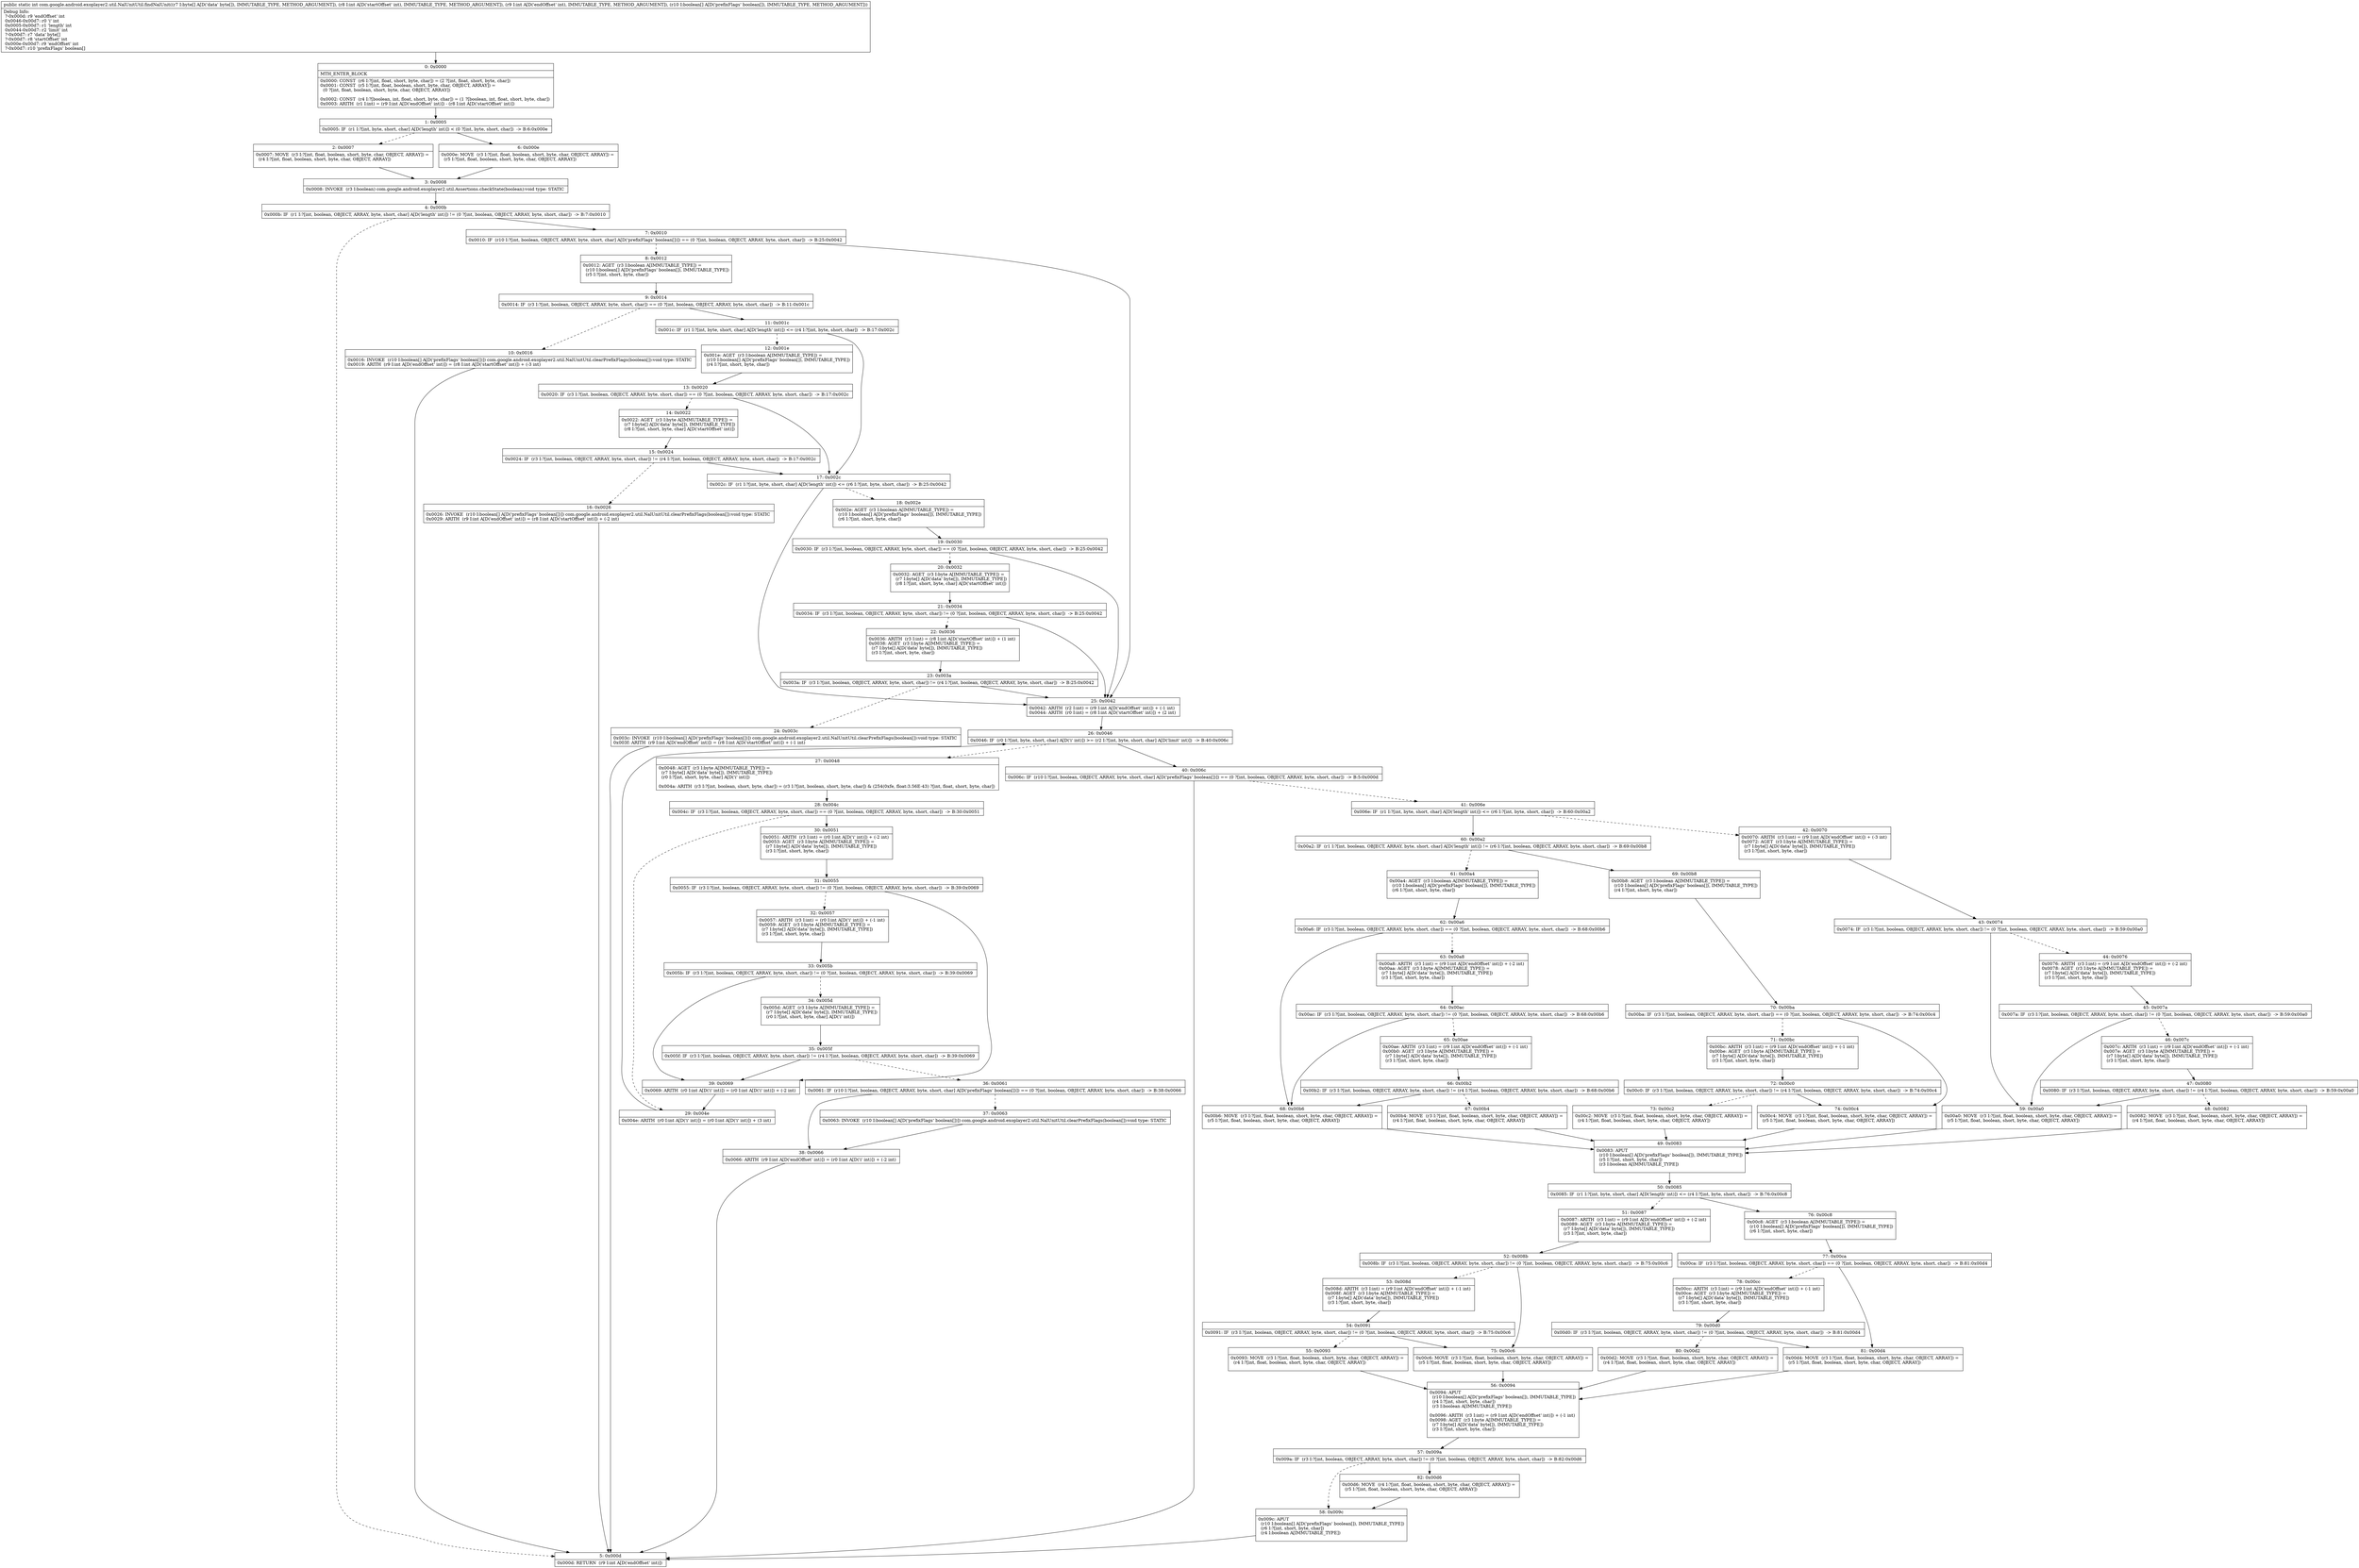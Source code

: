 digraph "CFG forcom.google.android.exoplayer2.util.NalUnitUtil.findNalUnit([BII[Z)I" {
Node_0 [shape=record,label="{0\:\ 0x0000|MTH_ENTER_BLOCK\l|0x0000: CONST  (r6 I:?[int, float, short, byte, char]) = (2 ?[int, float, short, byte, char]) \l0x0001: CONST  (r5 I:?[int, float, boolean, short, byte, char, OBJECT, ARRAY]) = \l  (0 ?[int, float, boolean, short, byte, char, OBJECT, ARRAY])\l \l0x0002: CONST  (r4 I:?[boolean, int, float, short, byte, char]) = (1 ?[boolean, int, float, short, byte, char]) \l0x0003: ARITH  (r1 I:int) = (r9 I:int A[D('endOffset' int)]) \- (r8 I:int A[D('startOffset' int)]) \l}"];
Node_1 [shape=record,label="{1\:\ 0x0005|0x0005: IF  (r1 I:?[int, byte, short, char] A[D('length' int)]) \< (0 ?[int, byte, short, char])  \-\> B:6:0x000e \l}"];
Node_2 [shape=record,label="{2\:\ 0x0007|0x0007: MOVE  (r3 I:?[int, float, boolean, short, byte, char, OBJECT, ARRAY]) = \l  (r4 I:?[int, float, boolean, short, byte, char, OBJECT, ARRAY])\l \l}"];
Node_3 [shape=record,label="{3\:\ 0x0008|0x0008: INVOKE  (r3 I:boolean) com.google.android.exoplayer2.util.Assertions.checkState(boolean):void type: STATIC \l}"];
Node_4 [shape=record,label="{4\:\ 0x000b|0x000b: IF  (r1 I:?[int, boolean, OBJECT, ARRAY, byte, short, char] A[D('length' int)]) != (0 ?[int, boolean, OBJECT, ARRAY, byte, short, char])  \-\> B:7:0x0010 \l}"];
Node_5 [shape=record,label="{5\:\ 0x000d|0x000d: RETURN  (r9 I:int A[D('endOffset' int)]) \l}"];
Node_6 [shape=record,label="{6\:\ 0x000e|0x000e: MOVE  (r3 I:?[int, float, boolean, short, byte, char, OBJECT, ARRAY]) = \l  (r5 I:?[int, float, boolean, short, byte, char, OBJECT, ARRAY])\l \l}"];
Node_7 [shape=record,label="{7\:\ 0x0010|0x0010: IF  (r10 I:?[int, boolean, OBJECT, ARRAY, byte, short, char] A[D('prefixFlags' boolean[])]) == (0 ?[int, boolean, OBJECT, ARRAY, byte, short, char])  \-\> B:25:0x0042 \l}"];
Node_8 [shape=record,label="{8\:\ 0x0012|0x0012: AGET  (r3 I:boolean A[IMMUTABLE_TYPE]) = \l  (r10 I:boolean[] A[D('prefixFlags' boolean[]), IMMUTABLE_TYPE])\l  (r5 I:?[int, short, byte, char])\l \l}"];
Node_9 [shape=record,label="{9\:\ 0x0014|0x0014: IF  (r3 I:?[int, boolean, OBJECT, ARRAY, byte, short, char]) == (0 ?[int, boolean, OBJECT, ARRAY, byte, short, char])  \-\> B:11:0x001c \l}"];
Node_10 [shape=record,label="{10\:\ 0x0016|0x0016: INVOKE  (r10 I:boolean[] A[D('prefixFlags' boolean[])]) com.google.android.exoplayer2.util.NalUnitUtil.clearPrefixFlags(boolean[]):void type: STATIC \l0x0019: ARITH  (r9 I:int A[D('endOffset' int)]) = (r8 I:int A[D('startOffset' int)]) + (\-3 int) \l}"];
Node_11 [shape=record,label="{11\:\ 0x001c|0x001c: IF  (r1 I:?[int, byte, short, char] A[D('length' int)]) \<= (r4 I:?[int, byte, short, char])  \-\> B:17:0x002c \l}"];
Node_12 [shape=record,label="{12\:\ 0x001e|0x001e: AGET  (r3 I:boolean A[IMMUTABLE_TYPE]) = \l  (r10 I:boolean[] A[D('prefixFlags' boolean[]), IMMUTABLE_TYPE])\l  (r4 I:?[int, short, byte, char])\l \l}"];
Node_13 [shape=record,label="{13\:\ 0x0020|0x0020: IF  (r3 I:?[int, boolean, OBJECT, ARRAY, byte, short, char]) == (0 ?[int, boolean, OBJECT, ARRAY, byte, short, char])  \-\> B:17:0x002c \l}"];
Node_14 [shape=record,label="{14\:\ 0x0022|0x0022: AGET  (r3 I:byte A[IMMUTABLE_TYPE]) = \l  (r7 I:byte[] A[D('data' byte[]), IMMUTABLE_TYPE])\l  (r8 I:?[int, short, byte, char] A[D('startOffset' int)])\l \l}"];
Node_15 [shape=record,label="{15\:\ 0x0024|0x0024: IF  (r3 I:?[int, boolean, OBJECT, ARRAY, byte, short, char]) != (r4 I:?[int, boolean, OBJECT, ARRAY, byte, short, char])  \-\> B:17:0x002c \l}"];
Node_16 [shape=record,label="{16\:\ 0x0026|0x0026: INVOKE  (r10 I:boolean[] A[D('prefixFlags' boolean[])]) com.google.android.exoplayer2.util.NalUnitUtil.clearPrefixFlags(boolean[]):void type: STATIC \l0x0029: ARITH  (r9 I:int A[D('endOffset' int)]) = (r8 I:int A[D('startOffset' int)]) + (\-2 int) \l}"];
Node_17 [shape=record,label="{17\:\ 0x002c|0x002c: IF  (r1 I:?[int, byte, short, char] A[D('length' int)]) \<= (r6 I:?[int, byte, short, char])  \-\> B:25:0x0042 \l}"];
Node_18 [shape=record,label="{18\:\ 0x002e|0x002e: AGET  (r3 I:boolean A[IMMUTABLE_TYPE]) = \l  (r10 I:boolean[] A[D('prefixFlags' boolean[]), IMMUTABLE_TYPE])\l  (r6 I:?[int, short, byte, char])\l \l}"];
Node_19 [shape=record,label="{19\:\ 0x0030|0x0030: IF  (r3 I:?[int, boolean, OBJECT, ARRAY, byte, short, char]) == (0 ?[int, boolean, OBJECT, ARRAY, byte, short, char])  \-\> B:25:0x0042 \l}"];
Node_20 [shape=record,label="{20\:\ 0x0032|0x0032: AGET  (r3 I:byte A[IMMUTABLE_TYPE]) = \l  (r7 I:byte[] A[D('data' byte[]), IMMUTABLE_TYPE])\l  (r8 I:?[int, short, byte, char] A[D('startOffset' int)])\l \l}"];
Node_21 [shape=record,label="{21\:\ 0x0034|0x0034: IF  (r3 I:?[int, boolean, OBJECT, ARRAY, byte, short, char]) != (0 ?[int, boolean, OBJECT, ARRAY, byte, short, char])  \-\> B:25:0x0042 \l}"];
Node_22 [shape=record,label="{22\:\ 0x0036|0x0036: ARITH  (r3 I:int) = (r8 I:int A[D('startOffset' int)]) + (1 int) \l0x0038: AGET  (r3 I:byte A[IMMUTABLE_TYPE]) = \l  (r7 I:byte[] A[D('data' byte[]), IMMUTABLE_TYPE])\l  (r3 I:?[int, short, byte, char])\l \l}"];
Node_23 [shape=record,label="{23\:\ 0x003a|0x003a: IF  (r3 I:?[int, boolean, OBJECT, ARRAY, byte, short, char]) != (r4 I:?[int, boolean, OBJECT, ARRAY, byte, short, char])  \-\> B:25:0x0042 \l}"];
Node_24 [shape=record,label="{24\:\ 0x003c|0x003c: INVOKE  (r10 I:boolean[] A[D('prefixFlags' boolean[])]) com.google.android.exoplayer2.util.NalUnitUtil.clearPrefixFlags(boolean[]):void type: STATIC \l0x003f: ARITH  (r9 I:int A[D('endOffset' int)]) = (r8 I:int A[D('startOffset' int)]) + (\-1 int) \l}"];
Node_25 [shape=record,label="{25\:\ 0x0042|0x0042: ARITH  (r2 I:int) = (r9 I:int A[D('endOffset' int)]) + (\-1 int) \l0x0044: ARITH  (r0 I:int) = (r8 I:int A[D('startOffset' int)]) + (2 int) \l}"];
Node_26 [shape=record,label="{26\:\ 0x0046|0x0046: IF  (r0 I:?[int, byte, short, char] A[D('i' int)]) \>= (r2 I:?[int, byte, short, char] A[D('limit' int)])  \-\> B:40:0x006c \l}"];
Node_27 [shape=record,label="{27\:\ 0x0048|0x0048: AGET  (r3 I:byte A[IMMUTABLE_TYPE]) = \l  (r7 I:byte[] A[D('data' byte[]), IMMUTABLE_TYPE])\l  (r0 I:?[int, short, byte, char] A[D('i' int)])\l \l0x004a: ARITH  (r3 I:?[int, boolean, short, byte, char]) = (r3 I:?[int, boolean, short, byte, char]) & (254(0xfe, float:3.56E\-43) ?[int, float, short, byte, char]) \l}"];
Node_28 [shape=record,label="{28\:\ 0x004c|0x004c: IF  (r3 I:?[int, boolean, OBJECT, ARRAY, byte, short, char]) == (0 ?[int, boolean, OBJECT, ARRAY, byte, short, char])  \-\> B:30:0x0051 \l}"];
Node_29 [shape=record,label="{29\:\ 0x004e|0x004e: ARITH  (r0 I:int A[D('i' int)]) = (r0 I:int A[D('i' int)]) + (3 int) \l}"];
Node_30 [shape=record,label="{30\:\ 0x0051|0x0051: ARITH  (r3 I:int) = (r0 I:int A[D('i' int)]) + (\-2 int) \l0x0053: AGET  (r3 I:byte A[IMMUTABLE_TYPE]) = \l  (r7 I:byte[] A[D('data' byte[]), IMMUTABLE_TYPE])\l  (r3 I:?[int, short, byte, char])\l \l}"];
Node_31 [shape=record,label="{31\:\ 0x0055|0x0055: IF  (r3 I:?[int, boolean, OBJECT, ARRAY, byte, short, char]) != (0 ?[int, boolean, OBJECT, ARRAY, byte, short, char])  \-\> B:39:0x0069 \l}"];
Node_32 [shape=record,label="{32\:\ 0x0057|0x0057: ARITH  (r3 I:int) = (r0 I:int A[D('i' int)]) + (\-1 int) \l0x0059: AGET  (r3 I:byte A[IMMUTABLE_TYPE]) = \l  (r7 I:byte[] A[D('data' byte[]), IMMUTABLE_TYPE])\l  (r3 I:?[int, short, byte, char])\l \l}"];
Node_33 [shape=record,label="{33\:\ 0x005b|0x005b: IF  (r3 I:?[int, boolean, OBJECT, ARRAY, byte, short, char]) != (0 ?[int, boolean, OBJECT, ARRAY, byte, short, char])  \-\> B:39:0x0069 \l}"];
Node_34 [shape=record,label="{34\:\ 0x005d|0x005d: AGET  (r3 I:byte A[IMMUTABLE_TYPE]) = \l  (r7 I:byte[] A[D('data' byte[]), IMMUTABLE_TYPE])\l  (r0 I:?[int, short, byte, char] A[D('i' int)])\l \l}"];
Node_35 [shape=record,label="{35\:\ 0x005f|0x005f: IF  (r3 I:?[int, boolean, OBJECT, ARRAY, byte, short, char]) != (r4 I:?[int, boolean, OBJECT, ARRAY, byte, short, char])  \-\> B:39:0x0069 \l}"];
Node_36 [shape=record,label="{36\:\ 0x0061|0x0061: IF  (r10 I:?[int, boolean, OBJECT, ARRAY, byte, short, char] A[D('prefixFlags' boolean[])]) == (0 ?[int, boolean, OBJECT, ARRAY, byte, short, char])  \-\> B:38:0x0066 \l}"];
Node_37 [shape=record,label="{37\:\ 0x0063|0x0063: INVOKE  (r10 I:boolean[] A[D('prefixFlags' boolean[])]) com.google.android.exoplayer2.util.NalUnitUtil.clearPrefixFlags(boolean[]):void type: STATIC \l}"];
Node_38 [shape=record,label="{38\:\ 0x0066|0x0066: ARITH  (r9 I:int A[D('endOffset' int)]) = (r0 I:int A[D('i' int)]) + (\-2 int) \l}"];
Node_39 [shape=record,label="{39\:\ 0x0069|0x0069: ARITH  (r0 I:int A[D('i' int)]) = (r0 I:int A[D('i' int)]) + (\-2 int) \l}"];
Node_40 [shape=record,label="{40\:\ 0x006c|0x006c: IF  (r10 I:?[int, boolean, OBJECT, ARRAY, byte, short, char] A[D('prefixFlags' boolean[])]) == (0 ?[int, boolean, OBJECT, ARRAY, byte, short, char])  \-\> B:5:0x000d \l}"];
Node_41 [shape=record,label="{41\:\ 0x006e|0x006e: IF  (r1 I:?[int, byte, short, char] A[D('length' int)]) \<= (r6 I:?[int, byte, short, char])  \-\> B:60:0x00a2 \l}"];
Node_42 [shape=record,label="{42\:\ 0x0070|0x0070: ARITH  (r3 I:int) = (r9 I:int A[D('endOffset' int)]) + (\-3 int) \l0x0072: AGET  (r3 I:byte A[IMMUTABLE_TYPE]) = \l  (r7 I:byte[] A[D('data' byte[]), IMMUTABLE_TYPE])\l  (r3 I:?[int, short, byte, char])\l \l}"];
Node_43 [shape=record,label="{43\:\ 0x0074|0x0074: IF  (r3 I:?[int, boolean, OBJECT, ARRAY, byte, short, char]) != (0 ?[int, boolean, OBJECT, ARRAY, byte, short, char])  \-\> B:59:0x00a0 \l}"];
Node_44 [shape=record,label="{44\:\ 0x0076|0x0076: ARITH  (r3 I:int) = (r9 I:int A[D('endOffset' int)]) + (\-2 int) \l0x0078: AGET  (r3 I:byte A[IMMUTABLE_TYPE]) = \l  (r7 I:byte[] A[D('data' byte[]), IMMUTABLE_TYPE])\l  (r3 I:?[int, short, byte, char])\l \l}"];
Node_45 [shape=record,label="{45\:\ 0x007a|0x007a: IF  (r3 I:?[int, boolean, OBJECT, ARRAY, byte, short, char]) != (0 ?[int, boolean, OBJECT, ARRAY, byte, short, char])  \-\> B:59:0x00a0 \l}"];
Node_46 [shape=record,label="{46\:\ 0x007c|0x007c: ARITH  (r3 I:int) = (r9 I:int A[D('endOffset' int)]) + (\-1 int) \l0x007e: AGET  (r3 I:byte A[IMMUTABLE_TYPE]) = \l  (r7 I:byte[] A[D('data' byte[]), IMMUTABLE_TYPE])\l  (r3 I:?[int, short, byte, char])\l \l}"];
Node_47 [shape=record,label="{47\:\ 0x0080|0x0080: IF  (r3 I:?[int, boolean, OBJECT, ARRAY, byte, short, char]) != (r4 I:?[int, boolean, OBJECT, ARRAY, byte, short, char])  \-\> B:59:0x00a0 \l}"];
Node_48 [shape=record,label="{48\:\ 0x0082|0x0082: MOVE  (r3 I:?[int, float, boolean, short, byte, char, OBJECT, ARRAY]) = \l  (r4 I:?[int, float, boolean, short, byte, char, OBJECT, ARRAY])\l \l}"];
Node_49 [shape=record,label="{49\:\ 0x0083|0x0083: APUT  \l  (r10 I:boolean[] A[D('prefixFlags' boolean[]), IMMUTABLE_TYPE])\l  (r5 I:?[int, short, byte, char])\l  (r3 I:boolean A[IMMUTABLE_TYPE])\l \l}"];
Node_50 [shape=record,label="{50\:\ 0x0085|0x0085: IF  (r1 I:?[int, byte, short, char] A[D('length' int)]) \<= (r4 I:?[int, byte, short, char])  \-\> B:76:0x00c8 \l}"];
Node_51 [shape=record,label="{51\:\ 0x0087|0x0087: ARITH  (r3 I:int) = (r9 I:int A[D('endOffset' int)]) + (\-2 int) \l0x0089: AGET  (r3 I:byte A[IMMUTABLE_TYPE]) = \l  (r7 I:byte[] A[D('data' byte[]), IMMUTABLE_TYPE])\l  (r3 I:?[int, short, byte, char])\l \l}"];
Node_52 [shape=record,label="{52\:\ 0x008b|0x008b: IF  (r3 I:?[int, boolean, OBJECT, ARRAY, byte, short, char]) != (0 ?[int, boolean, OBJECT, ARRAY, byte, short, char])  \-\> B:75:0x00c6 \l}"];
Node_53 [shape=record,label="{53\:\ 0x008d|0x008d: ARITH  (r3 I:int) = (r9 I:int A[D('endOffset' int)]) + (\-1 int) \l0x008f: AGET  (r3 I:byte A[IMMUTABLE_TYPE]) = \l  (r7 I:byte[] A[D('data' byte[]), IMMUTABLE_TYPE])\l  (r3 I:?[int, short, byte, char])\l \l}"];
Node_54 [shape=record,label="{54\:\ 0x0091|0x0091: IF  (r3 I:?[int, boolean, OBJECT, ARRAY, byte, short, char]) != (0 ?[int, boolean, OBJECT, ARRAY, byte, short, char])  \-\> B:75:0x00c6 \l}"];
Node_55 [shape=record,label="{55\:\ 0x0093|0x0093: MOVE  (r3 I:?[int, float, boolean, short, byte, char, OBJECT, ARRAY]) = \l  (r4 I:?[int, float, boolean, short, byte, char, OBJECT, ARRAY])\l \l}"];
Node_56 [shape=record,label="{56\:\ 0x0094|0x0094: APUT  \l  (r10 I:boolean[] A[D('prefixFlags' boolean[]), IMMUTABLE_TYPE])\l  (r4 I:?[int, short, byte, char])\l  (r3 I:boolean A[IMMUTABLE_TYPE])\l \l0x0096: ARITH  (r3 I:int) = (r9 I:int A[D('endOffset' int)]) + (\-1 int) \l0x0098: AGET  (r3 I:byte A[IMMUTABLE_TYPE]) = \l  (r7 I:byte[] A[D('data' byte[]), IMMUTABLE_TYPE])\l  (r3 I:?[int, short, byte, char])\l \l}"];
Node_57 [shape=record,label="{57\:\ 0x009a|0x009a: IF  (r3 I:?[int, boolean, OBJECT, ARRAY, byte, short, char]) != (0 ?[int, boolean, OBJECT, ARRAY, byte, short, char])  \-\> B:82:0x00d6 \l}"];
Node_58 [shape=record,label="{58\:\ 0x009c|0x009c: APUT  \l  (r10 I:boolean[] A[D('prefixFlags' boolean[]), IMMUTABLE_TYPE])\l  (r6 I:?[int, short, byte, char])\l  (r4 I:boolean A[IMMUTABLE_TYPE])\l \l}"];
Node_59 [shape=record,label="{59\:\ 0x00a0|0x00a0: MOVE  (r3 I:?[int, float, boolean, short, byte, char, OBJECT, ARRAY]) = \l  (r5 I:?[int, float, boolean, short, byte, char, OBJECT, ARRAY])\l \l}"];
Node_60 [shape=record,label="{60\:\ 0x00a2|0x00a2: IF  (r1 I:?[int, boolean, OBJECT, ARRAY, byte, short, char] A[D('length' int)]) != (r6 I:?[int, boolean, OBJECT, ARRAY, byte, short, char])  \-\> B:69:0x00b8 \l}"];
Node_61 [shape=record,label="{61\:\ 0x00a4|0x00a4: AGET  (r3 I:boolean A[IMMUTABLE_TYPE]) = \l  (r10 I:boolean[] A[D('prefixFlags' boolean[]), IMMUTABLE_TYPE])\l  (r6 I:?[int, short, byte, char])\l \l}"];
Node_62 [shape=record,label="{62\:\ 0x00a6|0x00a6: IF  (r3 I:?[int, boolean, OBJECT, ARRAY, byte, short, char]) == (0 ?[int, boolean, OBJECT, ARRAY, byte, short, char])  \-\> B:68:0x00b6 \l}"];
Node_63 [shape=record,label="{63\:\ 0x00a8|0x00a8: ARITH  (r3 I:int) = (r9 I:int A[D('endOffset' int)]) + (\-2 int) \l0x00aa: AGET  (r3 I:byte A[IMMUTABLE_TYPE]) = \l  (r7 I:byte[] A[D('data' byte[]), IMMUTABLE_TYPE])\l  (r3 I:?[int, short, byte, char])\l \l}"];
Node_64 [shape=record,label="{64\:\ 0x00ac|0x00ac: IF  (r3 I:?[int, boolean, OBJECT, ARRAY, byte, short, char]) != (0 ?[int, boolean, OBJECT, ARRAY, byte, short, char])  \-\> B:68:0x00b6 \l}"];
Node_65 [shape=record,label="{65\:\ 0x00ae|0x00ae: ARITH  (r3 I:int) = (r9 I:int A[D('endOffset' int)]) + (\-1 int) \l0x00b0: AGET  (r3 I:byte A[IMMUTABLE_TYPE]) = \l  (r7 I:byte[] A[D('data' byte[]), IMMUTABLE_TYPE])\l  (r3 I:?[int, short, byte, char])\l \l}"];
Node_66 [shape=record,label="{66\:\ 0x00b2|0x00b2: IF  (r3 I:?[int, boolean, OBJECT, ARRAY, byte, short, char]) != (r4 I:?[int, boolean, OBJECT, ARRAY, byte, short, char])  \-\> B:68:0x00b6 \l}"];
Node_67 [shape=record,label="{67\:\ 0x00b4|0x00b4: MOVE  (r3 I:?[int, float, boolean, short, byte, char, OBJECT, ARRAY]) = \l  (r4 I:?[int, float, boolean, short, byte, char, OBJECT, ARRAY])\l \l}"];
Node_68 [shape=record,label="{68\:\ 0x00b6|0x00b6: MOVE  (r3 I:?[int, float, boolean, short, byte, char, OBJECT, ARRAY]) = \l  (r5 I:?[int, float, boolean, short, byte, char, OBJECT, ARRAY])\l \l}"];
Node_69 [shape=record,label="{69\:\ 0x00b8|0x00b8: AGET  (r3 I:boolean A[IMMUTABLE_TYPE]) = \l  (r10 I:boolean[] A[D('prefixFlags' boolean[]), IMMUTABLE_TYPE])\l  (r4 I:?[int, short, byte, char])\l \l}"];
Node_70 [shape=record,label="{70\:\ 0x00ba|0x00ba: IF  (r3 I:?[int, boolean, OBJECT, ARRAY, byte, short, char]) == (0 ?[int, boolean, OBJECT, ARRAY, byte, short, char])  \-\> B:74:0x00c4 \l}"];
Node_71 [shape=record,label="{71\:\ 0x00bc|0x00bc: ARITH  (r3 I:int) = (r9 I:int A[D('endOffset' int)]) + (\-1 int) \l0x00be: AGET  (r3 I:byte A[IMMUTABLE_TYPE]) = \l  (r7 I:byte[] A[D('data' byte[]), IMMUTABLE_TYPE])\l  (r3 I:?[int, short, byte, char])\l \l}"];
Node_72 [shape=record,label="{72\:\ 0x00c0|0x00c0: IF  (r3 I:?[int, boolean, OBJECT, ARRAY, byte, short, char]) != (r4 I:?[int, boolean, OBJECT, ARRAY, byte, short, char])  \-\> B:74:0x00c4 \l}"];
Node_73 [shape=record,label="{73\:\ 0x00c2|0x00c2: MOVE  (r3 I:?[int, float, boolean, short, byte, char, OBJECT, ARRAY]) = \l  (r4 I:?[int, float, boolean, short, byte, char, OBJECT, ARRAY])\l \l}"];
Node_74 [shape=record,label="{74\:\ 0x00c4|0x00c4: MOVE  (r3 I:?[int, float, boolean, short, byte, char, OBJECT, ARRAY]) = \l  (r5 I:?[int, float, boolean, short, byte, char, OBJECT, ARRAY])\l \l}"];
Node_75 [shape=record,label="{75\:\ 0x00c6|0x00c6: MOVE  (r3 I:?[int, float, boolean, short, byte, char, OBJECT, ARRAY]) = \l  (r5 I:?[int, float, boolean, short, byte, char, OBJECT, ARRAY])\l \l}"];
Node_76 [shape=record,label="{76\:\ 0x00c8|0x00c8: AGET  (r3 I:boolean A[IMMUTABLE_TYPE]) = \l  (r10 I:boolean[] A[D('prefixFlags' boolean[]), IMMUTABLE_TYPE])\l  (r6 I:?[int, short, byte, char])\l \l}"];
Node_77 [shape=record,label="{77\:\ 0x00ca|0x00ca: IF  (r3 I:?[int, boolean, OBJECT, ARRAY, byte, short, char]) == (0 ?[int, boolean, OBJECT, ARRAY, byte, short, char])  \-\> B:81:0x00d4 \l}"];
Node_78 [shape=record,label="{78\:\ 0x00cc|0x00cc: ARITH  (r3 I:int) = (r9 I:int A[D('endOffset' int)]) + (\-1 int) \l0x00ce: AGET  (r3 I:byte A[IMMUTABLE_TYPE]) = \l  (r7 I:byte[] A[D('data' byte[]), IMMUTABLE_TYPE])\l  (r3 I:?[int, short, byte, char])\l \l}"];
Node_79 [shape=record,label="{79\:\ 0x00d0|0x00d0: IF  (r3 I:?[int, boolean, OBJECT, ARRAY, byte, short, char]) != (0 ?[int, boolean, OBJECT, ARRAY, byte, short, char])  \-\> B:81:0x00d4 \l}"];
Node_80 [shape=record,label="{80\:\ 0x00d2|0x00d2: MOVE  (r3 I:?[int, float, boolean, short, byte, char, OBJECT, ARRAY]) = \l  (r4 I:?[int, float, boolean, short, byte, char, OBJECT, ARRAY])\l \l}"];
Node_81 [shape=record,label="{81\:\ 0x00d4|0x00d4: MOVE  (r3 I:?[int, float, boolean, short, byte, char, OBJECT, ARRAY]) = \l  (r5 I:?[int, float, boolean, short, byte, char, OBJECT, ARRAY])\l \l}"];
Node_82 [shape=record,label="{82\:\ 0x00d6|0x00d6: MOVE  (r4 I:?[int, float, boolean, short, byte, char, OBJECT, ARRAY]) = \l  (r5 I:?[int, float, boolean, short, byte, char, OBJECT, ARRAY])\l \l}"];
MethodNode[shape=record,label="{public static int com.google.android.exoplayer2.util.NalUnitUtil.findNalUnit((r7 I:byte[] A[D('data' byte[]), IMMUTABLE_TYPE, METHOD_ARGUMENT]), (r8 I:int A[D('startOffset' int), IMMUTABLE_TYPE, METHOD_ARGUMENT]), (r9 I:int A[D('endOffset' int), IMMUTABLE_TYPE, METHOD_ARGUMENT]), (r10 I:boolean[] A[D('prefixFlags' boolean[]), IMMUTABLE_TYPE, METHOD_ARGUMENT]))  | Debug Info:\l  ?\-0x000d: r9 'endOffset' int\l  0x0046\-0x00d7: r0 'i' int\l  0x0005\-0x00d7: r1 'length' int\l  0x0044\-0x00d7: r2 'limit' int\l  ?\-0x00d7: r7 'data' byte[]\l  ?\-0x00d7: r8 'startOffset' int\l  0x000e\-0x00d7: r9 'endOffset' int\l  ?\-0x00d7: r10 'prefixFlags' boolean[]\l}"];
MethodNode -> Node_0;
Node_0 -> Node_1;
Node_1 -> Node_2[style=dashed];
Node_1 -> Node_6;
Node_2 -> Node_3;
Node_3 -> Node_4;
Node_4 -> Node_5[style=dashed];
Node_4 -> Node_7;
Node_6 -> Node_3;
Node_7 -> Node_8[style=dashed];
Node_7 -> Node_25;
Node_8 -> Node_9;
Node_9 -> Node_10[style=dashed];
Node_9 -> Node_11;
Node_10 -> Node_5;
Node_11 -> Node_12[style=dashed];
Node_11 -> Node_17;
Node_12 -> Node_13;
Node_13 -> Node_14[style=dashed];
Node_13 -> Node_17;
Node_14 -> Node_15;
Node_15 -> Node_16[style=dashed];
Node_15 -> Node_17;
Node_16 -> Node_5;
Node_17 -> Node_18[style=dashed];
Node_17 -> Node_25;
Node_18 -> Node_19;
Node_19 -> Node_20[style=dashed];
Node_19 -> Node_25;
Node_20 -> Node_21;
Node_21 -> Node_22[style=dashed];
Node_21 -> Node_25;
Node_22 -> Node_23;
Node_23 -> Node_24[style=dashed];
Node_23 -> Node_25;
Node_24 -> Node_5;
Node_25 -> Node_26;
Node_26 -> Node_27[style=dashed];
Node_26 -> Node_40;
Node_27 -> Node_28;
Node_28 -> Node_29[style=dashed];
Node_28 -> Node_30;
Node_29 -> Node_26;
Node_30 -> Node_31;
Node_31 -> Node_32[style=dashed];
Node_31 -> Node_39;
Node_32 -> Node_33;
Node_33 -> Node_34[style=dashed];
Node_33 -> Node_39;
Node_34 -> Node_35;
Node_35 -> Node_36[style=dashed];
Node_35 -> Node_39;
Node_36 -> Node_37[style=dashed];
Node_36 -> Node_38;
Node_37 -> Node_38;
Node_38 -> Node_5;
Node_39 -> Node_29;
Node_40 -> Node_5;
Node_40 -> Node_41[style=dashed];
Node_41 -> Node_42[style=dashed];
Node_41 -> Node_60;
Node_42 -> Node_43;
Node_43 -> Node_44[style=dashed];
Node_43 -> Node_59;
Node_44 -> Node_45;
Node_45 -> Node_46[style=dashed];
Node_45 -> Node_59;
Node_46 -> Node_47;
Node_47 -> Node_48[style=dashed];
Node_47 -> Node_59;
Node_48 -> Node_49;
Node_49 -> Node_50;
Node_50 -> Node_51[style=dashed];
Node_50 -> Node_76;
Node_51 -> Node_52;
Node_52 -> Node_53[style=dashed];
Node_52 -> Node_75;
Node_53 -> Node_54;
Node_54 -> Node_55[style=dashed];
Node_54 -> Node_75;
Node_55 -> Node_56;
Node_56 -> Node_57;
Node_57 -> Node_58[style=dashed];
Node_57 -> Node_82;
Node_58 -> Node_5;
Node_59 -> Node_49;
Node_60 -> Node_61[style=dashed];
Node_60 -> Node_69;
Node_61 -> Node_62;
Node_62 -> Node_63[style=dashed];
Node_62 -> Node_68;
Node_63 -> Node_64;
Node_64 -> Node_65[style=dashed];
Node_64 -> Node_68;
Node_65 -> Node_66;
Node_66 -> Node_67[style=dashed];
Node_66 -> Node_68;
Node_67 -> Node_49;
Node_68 -> Node_49;
Node_69 -> Node_70;
Node_70 -> Node_71[style=dashed];
Node_70 -> Node_74;
Node_71 -> Node_72;
Node_72 -> Node_73[style=dashed];
Node_72 -> Node_74;
Node_73 -> Node_49;
Node_74 -> Node_49;
Node_75 -> Node_56;
Node_76 -> Node_77;
Node_77 -> Node_78[style=dashed];
Node_77 -> Node_81;
Node_78 -> Node_79;
Node_79 -> Node_80[style=dashed];
Node_79 -> Node_81;
Node_80 -> Node_56;
Node_81 -> Node_56;
Node_82 -> Node_58;
}

